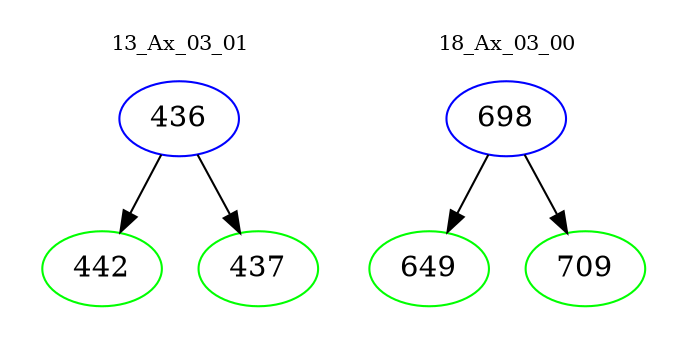 digraph{
subgraph cluster_0 {
color = white
label = "13_Ax_03_01";
fontsize=10;
T0_436 [label="436", color="blue"]
T0_436 -> T0_442 [color="black"]
T0_442 [label="442", color="green"]
T0_436 -> T0_437 [color="black"]
T0_437 [label="437", color="green"]
}
subgraph cluster_1 {
color = white
label = "18_Ax_03_00";
fontsize=10;
T1_698 [label="698", color="blue"]
T1_698 -> T1_649 [color="black"]
T1_649 [label="649", color="green"]
T1_698 -> T1_709 [color="black"]
T1_709 [label="709", color="green"]
}
}
